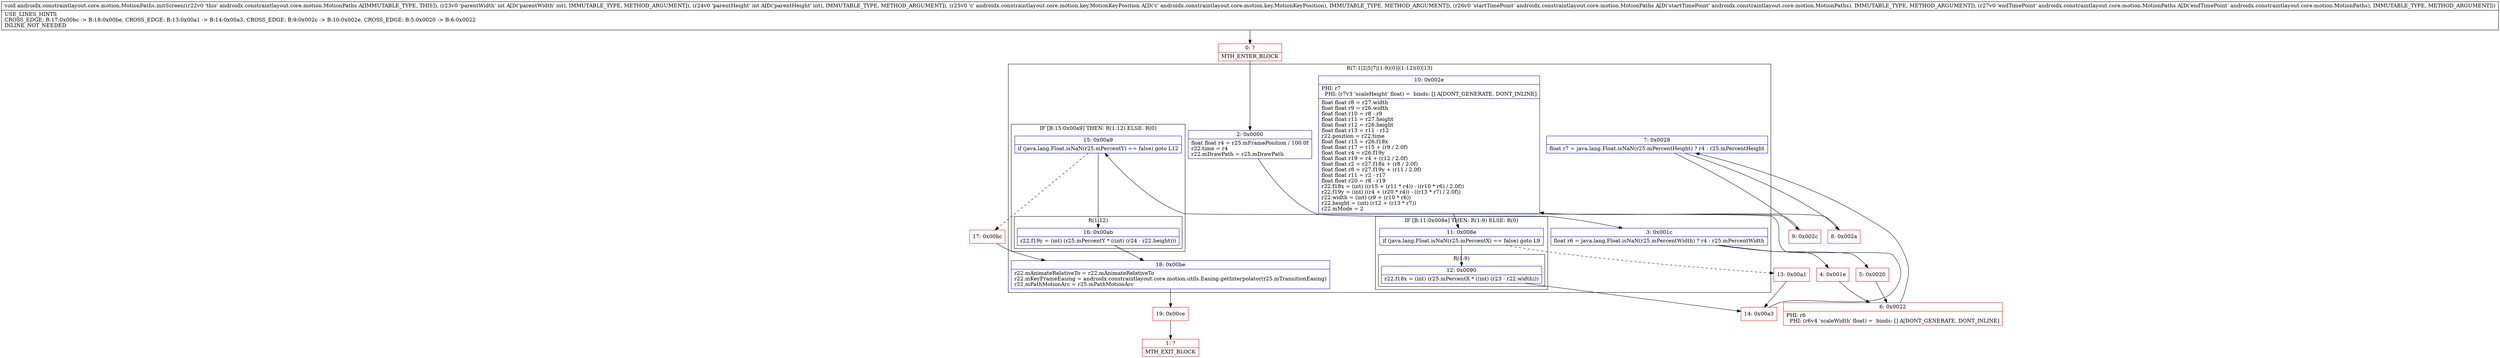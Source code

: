 digraph "CFG forandroidx.constraintlayout.core.motion.MotionPaths.initScreen(IILandroidx\/constraintlayout\/core\/motion\/key\/MotionKeyPosition;Landroidx\/constraintlayout\/core\/motion\/MotionPaths;Landroidx\/constraintlayout\/core\/motion\/MotionPaths;)V" {
subgraph cluster_Region_752732818 {
label = "R(7:1|2|5|7|(1:9)(0)|(1:12)(0)|13)";
node [shape=record,color=blue];
Node_2 [shape=record,label="{2\:\ 0x0000|float float r4 = r25.mFramePosition \/ 100.0f\lr22.time = r4\lr22.mDrawPath = r25.mDrawPath\l}"];
Node_3 [shape=record,label="{3\:\ 0x001c|float r6 = java.lang.Float.isNaN(r25.mPercentWidth) ? r4 : r25.mPercentWidth\l}"];
Node_7 [shape=record,label="{7\:\ 0x0028|float r7 = java.lang.Float.isNaN(r25.mPercentHeight) ? r4 : r25.mPercentHeight\l}"];
Node_10 [shape=record,label="{10\:\ 0x002e|PHI: r7 \l  PHI: (r7v3 'scaleHeight' float) =  binds: [] A[DONT_GENERATE, DONT_INLINE]\l|float float r8 = r27.width\lfloat float r9 = r26.width\lfloat float r10 = r8 \- r9\lfloat float r11 = r27.height\lfloat float r12 = r26.height\lfloat float r13 = r11 \- r12\lr22.position = r22.time\lfloat float r15 = r26.f18x\lfloat float r17 = r15 + (r9 \/ 2.0f)\lfloat float r4 = r26.f19y\lfloat float r19 = r4 + (r12 \/ 2.0f)\lfloat float r2 = r27.f18x + (r8 \/ 2.0f)\lfloat float r8 = r27.f19y + (r11 \/ 2.0f)\lfloat float r11 = r2 \- r17\lfloat float r20 = r8 \- r19\lr22.f18x = (int) ((r15 + (r11 * r4)) \- ((r10 * r6) \/ 2.0f))\lr22.f19y = (int) ((r4 + (r20 * r4)) \- ((r13 * r7) \/ 2.0f))\lr22.width = (int) (r9 + (r10 * r6))\lr22.height = (int) (r12 + (r13 * r7))\lr22.mMode = 2\l}"];
subgraph cluster_IfRegion_790836127 {
label = "IF [B:11:0x008e] THEN: R(1:9) ELSE: R(0)";
node [shape=record,color=blue];
Node_11 [shape=record,label="{11\:\ 0x008e|if (java.lang.Float.isNaN(r25.mPercentX) == false) goto L9\l}"];
subgraph cluster_Region_1074249198 {
label = "R(1:9)";
node [shape=record,color=blue];
Node_12 [shape=record,label="{12\:\ 0x0090|r22.f18x = (int) (r25.mPercentX * ((int) (r23 \- r22.width)))\l}"];
}
subgraph cluster_Region_1820569623 {
label = "R(0)";
node [shape=record,color=blue];
}
}
subgraph cluster_IfRegion_2088599131 {
label = "IF [B:15:0x00a9] THEN: R(1:12) ELSE: R(0)";
node [shape=record,color=blue];
Node_15 [shape=record,label="{15\:\ 0x00a9|if (java.lang.Float.isNaN(r25.mPercentY) == false) goto L12\l}"];
subgraph cluster_Region_1257510272 {
label = "R(1:12)";
node [shape=record,color=blue];
Node_16 [shape=record,label="{16\:\ 0x00ab|r22.f19y = (int) (r25.mPercentY * ((int) (r24 \- r22.height)))\l}"];
}
subgraph cluster_Region_937503229 {
label = "R(0)";
node [shape=record,color=blue];
}
}
Node_18 [shape=record,label="{18\:\ 0x00be|r22.mAnimateRelativeTo = r22.mAnimateRelativeTo\lr22.mKeyFrameEasing = androidx.constraintlayout.core.motion.utils.Easing.getInterpolator(r25.mTransitionEasing)\lr22.mPathMotionArc = r25.mPathMotionArc\l}"];
}
Node_0 [shape=record,color=red,label="{0\:\ ?|MTH_ENTER_BLOCK\l}"];
Node_4 [shape=record,color=red,label="{4\:\ 0x001e}"];
Node_6 [shape=record,color=red,label="{6\:\ 0x0022|PHI: r6 \l  PHI: (r6v4 'scaleWidth' float) =  binds: [] A[DONT_GENERATE, DONT_INLINE]\l}"];
Node_8 [shape=record,color=red,label="{8\:\ 0x002a}"];
Node_14 [shape=record,color=red,label="{14\:\ 0x00a3}"];
Node_19 [shape=record,color=red,label="{19\:\ 0x00ce}"];
Node_1 [shape=record,color=red,label="{1\:\ ?|MTH_EXIT_BLOCK\l}"];
Node_17 [shape=record,color=red,label="{17\:\ 0x00bc}"];
Node_13 [shape=record,color=red,label="{13\:\ 0x00a1}"];
Node_9 [shape=record,color=red,label="{9\:\ 0x002c}"];
Node_5 [shape=record,color=red,label="{5\:\ 0x0020}"];
MethodNode[shape=record,label="{void androidx.constraintlayout.core.motion.MotionPaths.initScreen((r22v0 'this' androidx.constraintlayout.core.motion.MotionPaths A[IMMUTABLE_TYPE, THIS]), (r23v0 'parentWidth' int A[D('parentWidth' int), IMMUTABLE_TYPE, METHOD_ARGUMENT]), (r24v0 'parentHeight' int A[D('parentHeight' int), IMMUTABLE_TYPE, METHOD_ARGUMENT]), (r25v0 'c' androidx.constraintlayout.core.motion.key.MotionKeyPosition A[D('c' androidx.constraintlayout.core.motion.key.MotionKeyPosition), IMMUTABLE_TYPE, METHOD_ARGUMENT]), (r26v0 'startTimePoint' androidx.constraintlayout.core.motion.MotionPaths A[D('startTimePoint' androidx.constraintlayout.core.motion.MotionPaths), IMMUTABLE_TYPE, METHOD_ARGUMENT]), (r27v0 'endTimePoint' androidx.constraintlayout.core.motion.MotionPaths A[D('endTimePoint' androidx.constraintlayout.core.motion.MotionPaths), IMMUTABLE_TYPE, METHOD_ARGUMENT]))  | USE_LINES_HINTS\lCROSS_EDGE: B:17:0x00bc \-\> B:18:0x00be, CROSS_EDGE: B:13:0x00a1 \-\> B:14:0x00a3, CROSS_EDGE: B:9:0x002c \-\> B:10:0x002e, CROSS_EDGE: B:5:0x0020 \-\> B:6:0x0022\lINLINE_NOT_NEEDED\l}"];
MethodNode -> Node_0;Node_2 -> Node_3;
Node_3 -> Node_4;
Node_3 -> Node_5;
Node_7 -> Node_8;
Node_7 -> Node_9;
Node_10 -> Node_11;
Node_11 -> Node_12;
Node_11 -> Node_13[style=dashed];
Node_12 -> Node_14;
Node_15 -> Node_16;
Node_15 -> Node_17[style=dashed];
Node_16 -> Node_18;
Node_18 -> Node_19;
Node_0 -> Node_2;
Node_4 -> Node_6;
Node_6 -> Node_7;
Node_8 -> Node_10;
Node_14 -> Node_15;
Node_19 -> Node_1;
Node_17 -> Node_18;
Node_13 -> Node_14;
Node_9 -> Node_10;
Node_5 -> Node_6;
}

